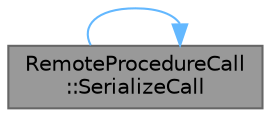 digraph "RemoteProcedureCall::SerializeCall"
{
 // LATEX_PDF_SIZE
  bgcolor="transparent";
  edge [fontname=Helvetica,fontsize=10,labelfontname=Helvetica,labelfontsize=10];
  node [fontname=Helvetica,fontsize=10,shape=box,height=0.2,width=0.4];
  rankdir="LR";
  Node1 [id="Node000001",label="RemoteProcedureCall\l::SerializeCall",height=0.2,width=0.4,color="gray40", fillcolor="grey60", style="filled", fontcolor="black",tooltip="Serializes the given function call and sends the resulting byte stream over the associated link."];
  Node1 -> Node1 [id="edge1_Node000001_Node000001",color="steelblue1",style="solid",tooltip=" "];
}
